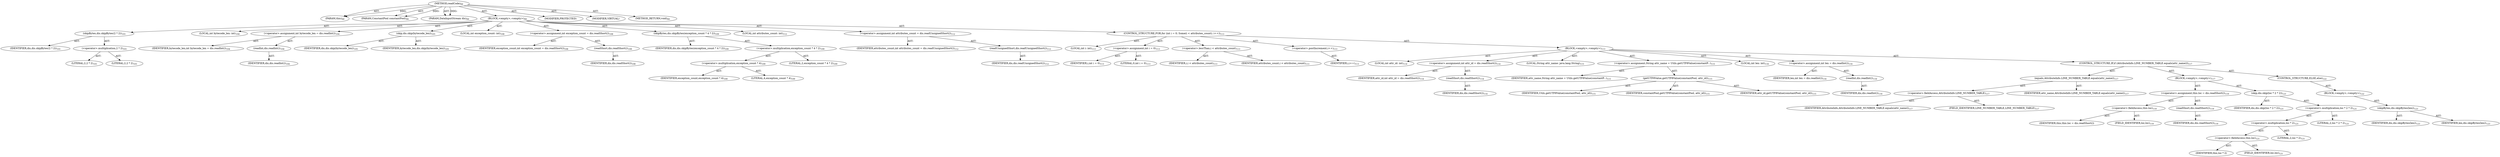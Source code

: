 digraph "readCode" {  
"111669149698" [label = <(METHOD,readCode)<SUB>99</SUB>> ]
"115964117001" [label = <(PARAM,this)<SUB>99</SUB>> ]
"115964117002" [label = <(PARAM,ConstantPool constantPool)<SUB>99</SUB>> ]
"115964117003" [label = <(PARAM,DataInputStream dis)<SUB>99</SUB>> ]
"25769803781" [label = <(BLOCK,&lt;empty&gt;,&lt;empty&gt;)<SUB>99</SUB>> ]
"30064771103" [label = <(skipBytes,dis.skipBytes(2 * 2))<SUB>101</SUB>> ]
"68719476780" [label = <(IDENTIFIER,dis,dis.skipBytes(2 * 2))<SUB>101</SUB>> ]
"30064771104" [label = <(&lt;operator&gt;.multiplication,2 * 2)<SUB>101</SUB>> ]
"90194313218" [label = <(LITERAL,2,2 * 2)<SUB>101</SUB>> ]
"90194313219" [label = <(LITERAL,2,2 * 2)<SUB>101</SUB>> ]
"94489280519" [label = <(LOCAL,int bytecode_len: int)<SUB>104</SUB>> ]
"30064771105" [label = <(&lt;operator&gt;.assignment,int bytecode_len = dis.readInt())<SUB>104</SUB>> ]
"68719476781" [label = <(IDENTIFIER,bytecode_len,int bytecode_len = dis.readInt())<SUB>104</SUB>> ]
"30064771106" [label = <(readInt,dis.readInt())<SUB>104</SUB>> ]
"68719476782" [label = <(IDENTIFIER,dis,dis.readInt())<SUB>104</SUB>> ]
"30064771107" [label = <(skip,dis.skip(bytecode_len))<SUB>105</SUB>> ]
"68719476783" [label = <(IDENTIFIER,dis,dis.skip(bytecode_len))<SUB>105</SUB>> ]
"68719476784" [label = <(IDENTIFIER,bytecode_len,dis.skip(bytecode_len))<SUB>105</SUB>> ]
"94489280520" [label = <(LOCAL,int exception_count: int)<SUB>108</SUB>> ]
"30064771108" [label = <(&lt;operator&gt;.assignment,int exception_count = dis.readShort())<SUB>108</SUB>> ]
"68719476785" [label = <(IDENTIFIER,exception_count,int exception_count = dis.readShort())<SUB>108</SUB>> ]
"30064771109" [label = <(readShort,dis.readShort())<SUB>108</SUB>> ]
"68719476786" [label = <(IDENTIFIER,dis,dis.readShort())<SUB>108</SUB>> ]
"30064771110" [label = <(skipBytes,dis.skipBytes(exception_count * 4 * 2))<SUB>109</SUB>> ]
"68719476787" [label = <(IDENTIFIER,dis,dis.skipBytes(exception_count * 4 * 2))<SUB>109</SUB>> ]
"30064771111" [label = <(&lt;operator&gt;.multiplication,exception_count * 4 * 2)<SUB>109</SUB>> ]
"30064771112" [label = <(&lt;operator&gt;.multiplication,exception_count * 4)<SUB>109</SUB>> ]
"68719476788" [label = <(IDENTIFIER,exception_count,exception_count * 4)<SUB>109</SUB>> ]
"90194313220" [label = <(LITERAL,4,exception_count * 4)<SUB>109</SUB>> ]
"90194313221" [label = <(LITERAL,2,exception_count * 4 * 2)<SUB>109</SUB>> ]
"94489280521" [label = <(LOCAL,int attributes_count: int)<SUB>112</SUB>> ]
"30064771113" [label = <(&lt;operator&gt;.assignment,int attributes_count = dis.readUnsignedShort())<SUB>112</SUB>> ]
"68719476789" [label = <(IDENTIFIER,attributes_count,int attributes_count = dis.readUnsignedShort())<SUB>112</SUB>> ]
"30064771114" [label = <(readUnsignedShort,dis.readUnsignedShort())<SUB>112</SUB>> ]
"68719476790" [label = <(IDENTIFIER,dis,dis.readUnsignedShort())<SUB>112</SUB>> ]
"47244640259" [label = <(CONTROL_STRUCTURE,FOR,for (int i = 0; Some(i &lt; attributes_count); i++))<SUB>113</SUB>> ]
"94489280522" [label = <(LOCAL,int i: int)<SUB>113</SUB>> ]
"30064771115" [label = <(&lt;operator&gt;.assignment,int i = 0)<SUB>113</SUB>> ]
"68719476791" [label = <(IDENTIFIER,i,int i = 0)<SUB>113</SUB>> ]
"90194313222" [label = <(LITERAL,0,int i = 0)<SUB>113</SUB>> ]
"30064771116" [label = <(&lt;operator&gt;.lessThan,i &lt; attributes_count)<SUB>113</SUB>> ]
"68719476792" [label = <(IDENTIFIER,i,i &lt; attributes_count)<SUB>113</SUB>> ]
"68719476793" [label = <(IDENTIFIER,attributes_count,i &lt; attributes_count)<SUB>113</SUB>> ]
"30064771117" [label = <(&lt;operator&gt;.postIncrement,i++)<SUB>113</SUB>> ]
"68719476794" [label = <(IDENTIFIER,i,i++)<SUB>113</SUB>> ]
"25769803782" [label = <(BLOCK,&lt;empty&gt;,&lt;empty&gt;)<SUB>113</SUB>> ]
"94489280523" [label = <(LOCAL,int attr_id: int)<SUB>114</SUB>> ]
"30064771118" [label = <(&lt;operator&gt;.assignment,int attr_id = dis.readShort())<SUB>114</SUB>> ]
"68719476795" [label = <(IDENTIFIER,attr_id,int attr_id = dis.readShort())<SUB>114</SUB>> ]
"30064771119" [label = <(readShort,dis.readShort())<SUB>114</SUB>> ]
"68719476796" [label = <(IDENTIFIER,dis,dis.readShort())<SUB>114</SUB>> ]
"94489280524" [label = <(LOCAL,String attr_name: java.lang.String)<SUB>115</SUB>> ]
"30064771120" [label = <(&lt;operator&gt;.assignment,String attr_name = Utils.getUTF8Value(constantP...)<SUB>115</SUB>> ]
"68719476797" [label = <(IDENTIFIER,attr_name,String attr_name = Utils.getUTF8Value(constantP...)<SUB>115</SUB>> ]
"30064771121" [label = <(getUTF8Value,getUTF8Value(constantPool, attr_id))<SUB>115</SUB>> ]
"68719476798" [label = <(IDENTIFIER,Utils,getUTF8Value(constantPool, attr_id))<SUB>115</SUB>> ]
"68719476799" [label = <(IDENTIFIER,constantPool,getUTF8Value(constantPool, attr_id))<SUB>115</SUB>> ]
"68719476800" [label = <(IDENTIFIER,attr_id,getUTF8Value(constantPool, attr_id))<SUB>115</SUB>> ]
"94489280525" [label = <(LOCAL,int len: int)<SUB>116</SUB>> ]
"30064771122" [label = <(&lt;operator&gt;.assignment,int len = dis.readInt())<SUB>116</SUB>> ]
"68719476801" [label = <(IDENTIFIER,len,int len = dis.readInt())<SUB>116</SUB>> ]
"30064771123" [label = <(readInt,dis.readInt())<SUB>116</SUB>> ]
"68719476802" [label = <(IDENTIFIER,dis,dis.readInt())<SUB>116</SUB>> ]
"47244640260" [label = <(CONTROL_STRUCTURE,IF,if (AttributeInfo.LINE_NUMBER_TABLE.equals(attr_name)))<SUB>117</SUB>> ]
"30064771124" [label = <(equals,AttributeInfo.LINE_NUMBER_TABLE.equals(attr_name))<SUB>117</SUB>> ]
"30064771125" [label = <(&lt;operator&gt;.fieldAccess,AttributeInfo.LINE_NUMBER_TABLE)<SUB>117</SUB>> ]
"68719476803" [label = <(IDENTIFIER,AttributeInfo,AttributeInfo.LINE_NUMBER_TABLE.equals(attr_name))<SUB>117</SUB>> ]
"55834574853" [label = <(FIELD_IDENTIFIER,LINE_NUMBER_TABLE,LINE_NUMBER_TABLE)<SUB>117</SUB>> ]
"68719476804" [label = <(IDENTIFIER,attr_name,AttributeInfo.LINE_NUMBER_TABLE.equals(attr_name))<SUB>117</SUB>> ]
"25769803783" [label = <(BLOCK,&lt;empty&gt;,&lt;empty&gt;)<SUB>117</SUB>> ]
"30064771126" [label = <(&lt;operator&gt;.assignment,this.loc = dis.readShort())<SUB>119</SUB>> ]
"30064771127" [label = <(&lt;operator&gt;.fieldAccess,this.loc)<SUB>119</SUB>> ]
"68719476805" [label = <(IDENTIFIER,this,this.loc = dis.readShort())> ]
"55834574854" [label = <(FIELD_IDENTIFIER,loc,loc)<SUB>119</SUB>> ]
"30064771128" [label = <(readShort,dis.readShort())<SUB>119</SUB>> ]
"68719476806" [label = <(IDENTIFIER,dis,dis.readShort())<SUB>119</SUB>> ]
"30064771129" [label = <(skip,dis.skip(loc * 2 * 2))<SUB>121</SUB>> ]
"68719476807" [label = <(IDENTIFIER,dis,dis.skip(loc * 2 * 2))<SUB>121</SUB>> ]
"30064771130" [label = <(&lt;operator&gt;.multiplication,loc * 2 * 2)<SUB>121</SUB>> ]
"30064771131" [label = <(&lt;operator&gt;.multiplication,loc * 2)<SUB>121</SUB>> ]
"30064771132" [label = <(&lt;operator&gt;.fieldAccess,this.loc)<SUB>121</SUB>> ]
"68719476808" [label = <(IDENTIFIER,this,loc * 2)> ]
"55834574855" [label = <(FIELD_IDENTIFIER,loc,loc)<SUB>121</SUB>> ]
"90194313223" [label = <(LITERAL,2,loc * 2)<SUB>121</SUB>> ]
"90194313224" [label = <(LITERAL,2,loc * 2 * 2)<SUB>121</SUB>> ]
"47244640261" [label = <(CONTROL_STRUCTURE,ELSE,else)<SUB>122</SUB>> ]
"25769803784" [label = <(BLOCK,&lt;empty&gt;,&lt;empty&gt;)<SUB>122</SUB>> ]
"30064771133" [label = <(skipBytes,dis.skipBytes(len))<SUB>123</SUB>> ]
"68719476809" [label = <(IDENTIFIER,dis,dis.skipBytes(len))<SUB>123</SUB>> ]
"68719476810" [label = <(IDENTIFIER,len,dis.skipBytes(len))<SUB>123</SUB>> ]
"133143986184" [label = <(MODIFIER,PROTECTED)> ]
"133143986185" [label = <(MODIFIER,VIRTUAL)> ]
"128849018882" [label = <(METHOD_RETURN,void)<SUB>99</SUB>> ]
  "111669149698" -> "115964117001"  [ label = "AST: "] 
  "111669149698" -> "115964117002"  [ label = "AST: "] 
  "111669149698" -> "115964117003"  [ label = "AST: "] 
  "111669149698" -> "25769803781"  [ label = "AST: "] 
  "111669149698" -> "133143986184"  [ label = "AST: "] 
  "111669149698" -> "133143986185"  [ label = "AST: "] 
  "111669149698" -> "128849018882"  [ label = "AST: "] 
  "25769803781" -> "30064771103"  [ label = "AST: "] 
  "25769803781" -> "94489280519"  [ label = "AST: "] 
  "25769803781" -> "30064771105"  [ label = "AST: "] 
  "25769803781" -> "30064771107"  [ label = "AST: "] 
  "25769803781" -> "94489280520"  [ label = "AST: "] 
  "25769803781" -> "30064771108"  [ label = "AST: "] 
  "25769803781" -> "30064771110"  [ label = "AST: "] 
  "25769803781" -> "94489280521"  [ label = "AST: "] 
  "25769803781" -> "30064771113"  [ label = "AST: "] 
  "25769803781" -> "47244640259"  [ label = "AST: "] 
  "30064771103" -> "68719476780"  [ label = "AST: "] 
  "30064771103" -> "30064771104"  [ label = "AST: "] 
  "30064771104" -> "90194313218"  [ label = "AST: "] 
  "30064771104" -> "90194313219"  [ label = "AST: "] 
  "30064771105" -> "68719476781"  [ label = "AST: "] 
  "30064771105" -> "30064771106"  [ label = "AST: "] 
  "30064771106" -> "68719476782"  [ label = "AST: "] 
  "30064771107" -> "68719476783"  [ label = "AST: "] 
  "30064771107" -> "68719476784"  [ label = "AST: "] 
  "30064771108" -> "68719476785"  [ label = "AST: "] 
  "30064771108" -> "30064771109"  [ label = "AST: "] 
  "30064771109" -> "68719476786"  [ label = "AST: "] 
  "30064771110" -> "68719476787"  [ label = "AST: "] 
  "30064771110" -> "30064771111"  [ label = "AST: "] 
  "30064771111" -> "30064771112"  [ label = "AST: "] 
  "30064771111" -> "90194313221"  [ label = "AST: "] 
  "30064771112" -> "68719476788"  [ label = "AST: "] 
  "30064771112" -> "90194313220"  [ label = "AST: "] 
  "30064771113" -> "68719476789"  [ label = "AST: "] 
  "30064771113" -> "30064771114"  [ label = "AST: "] 
  "30064771114" -> "68719476790"  [ label = "AST: "] 
  "47244640259" -> "94489280522"  [ label = "AST: "] 
  "47244640259" -> "30064771115"  [ label = "AST: "] 
  "47244640259" -> "30064771116"  [ label = "AST: "] 
  "47244640259" -> "30064771117"  [ label = "AST: "] 
  "47244640259" -> "25769803782"  [ label = "AST: "] 
  "30064771115" -> "68719476791"  [ label = "AST: "] 
  "30064771115" -> "90194313222"  [ label = "AST: "] 
  "30064771116" -> "68719476792"  [ label = "AST: "] 
  "30064771116" -> "68719476793"  [ label = "AST: "] 
  "30064771117" -> "68719476794"  [ label = "AST: "] 
  "25769803782" -> "94489280523"  [ label = "AST: "] 
  "25769803782" -> "30064771118"  [ label = "AST: "] 
  "25769803782" -> "94489280524"  [ label = "AST: "] 
  "25769803782" -> "30064771120"  [ label = "AST: "] 
  "25769803782" -> "94489280525"  [ label = "AST: "] 
  "25769803782" -> "30064771122"  [ label = "AST: "] 
  "25769803782" -> "47244640260"  [ label = "AST: "] 
  "30064771118" -> "68719476795"  [ label = "AST: "] 
  "30064771118" -> "30064771119"  [ label = "AST: "] 
  "30064771119" -> "68719476796"  [ label = "AST: "] 
  "30064771120" -> "68719476797"  [ label = "AST: "] 
  "30064771120" -> "30064771121"  [ label = "AST: "] 
  "30064771121" -> "68719476798"  [ label = "AST: "] 
  "30064771121" -> "68719476799"  [ label = "AST: "] 
  "30064771121" -> "68719476800"  [ label = "AST: "] 
  "30064771122" -> "68719476801"  [ label = "AST: "] 
  "30064771122" -> "30064771123"  [ label = "AST: "] 
  "30064771123" -> "68719476802"  [ label = "AST: "] 
  "47244640260" -> "30064771124"  [ label = "AST: "] 
  "47244640260" -> "25769803783"  [ label = "AST: "] 
  "47244640260" -> "47244640261"  [ label = "AST: "] 
  "30064771124" -> "30064771125"  [ label = "AST: "] 
  "30064771124" -> "68719476804"  [ label = "AST: "] 
  "30064771125" -> "68719476803"  [ label = "AST: "] 
  "30064771125" -> "55834574853"  [ label = "AST: "] 
  "25769803783" -> "30064771126"  [ label = "AST: "] 
  "25769803783" -> "30064771129"  [ label = "AST: "] 
  "30064771126" -> "30064771127"  [ label = "AST: "] 
  "30064771126" -> "30064771128"  [ label = "AST: "] 
  "30064771127" -> "68719476805"  [ label = "AST: "] 
  "30064771127" -> "55834574854"  [ label = "AST: "] 
  "30064771128" -> "68719476806"  [ label = "AST: "] 
  "30064771129" -> "68719476807"  [ label = "AST: "] 
  "30064771129" -> "30064771130"  [ label = "AST: "] 
  "30064771130" -> "30064771131"  [ label = "AST: "] 
  "30064771130" -> "90194313224"  [ label = "AST: "] 
  "30064771131" -> "30064771132"  [ label = "AST: "] 
  "30064771131" -> "90194313223"  [ label = "AST: "] 
  "30064771132" -> "68719476808"  [ label = "AST: "] 
  "30064771132" -> "55834574855"  [ label = "AST: "] 
  "47244640261" -> "25769803784"  [ label = "AST: "] 
  "25769803784" -> "30064771133"  [ label = "AST: "] 
  "30064771133" -> "68719476809"  [ label = "AST: "] 
  "30064771133" -> "68719476810"  [ label = "AST: "] 
  "111669149698" -> "115964117001"  [ label = "DDG: "] 
  "111669149698" -> "115964117002"  [ label = "DDG: "] 
  "111669149698" -> "115964117003"  [ label = "DDG: "] 
}
